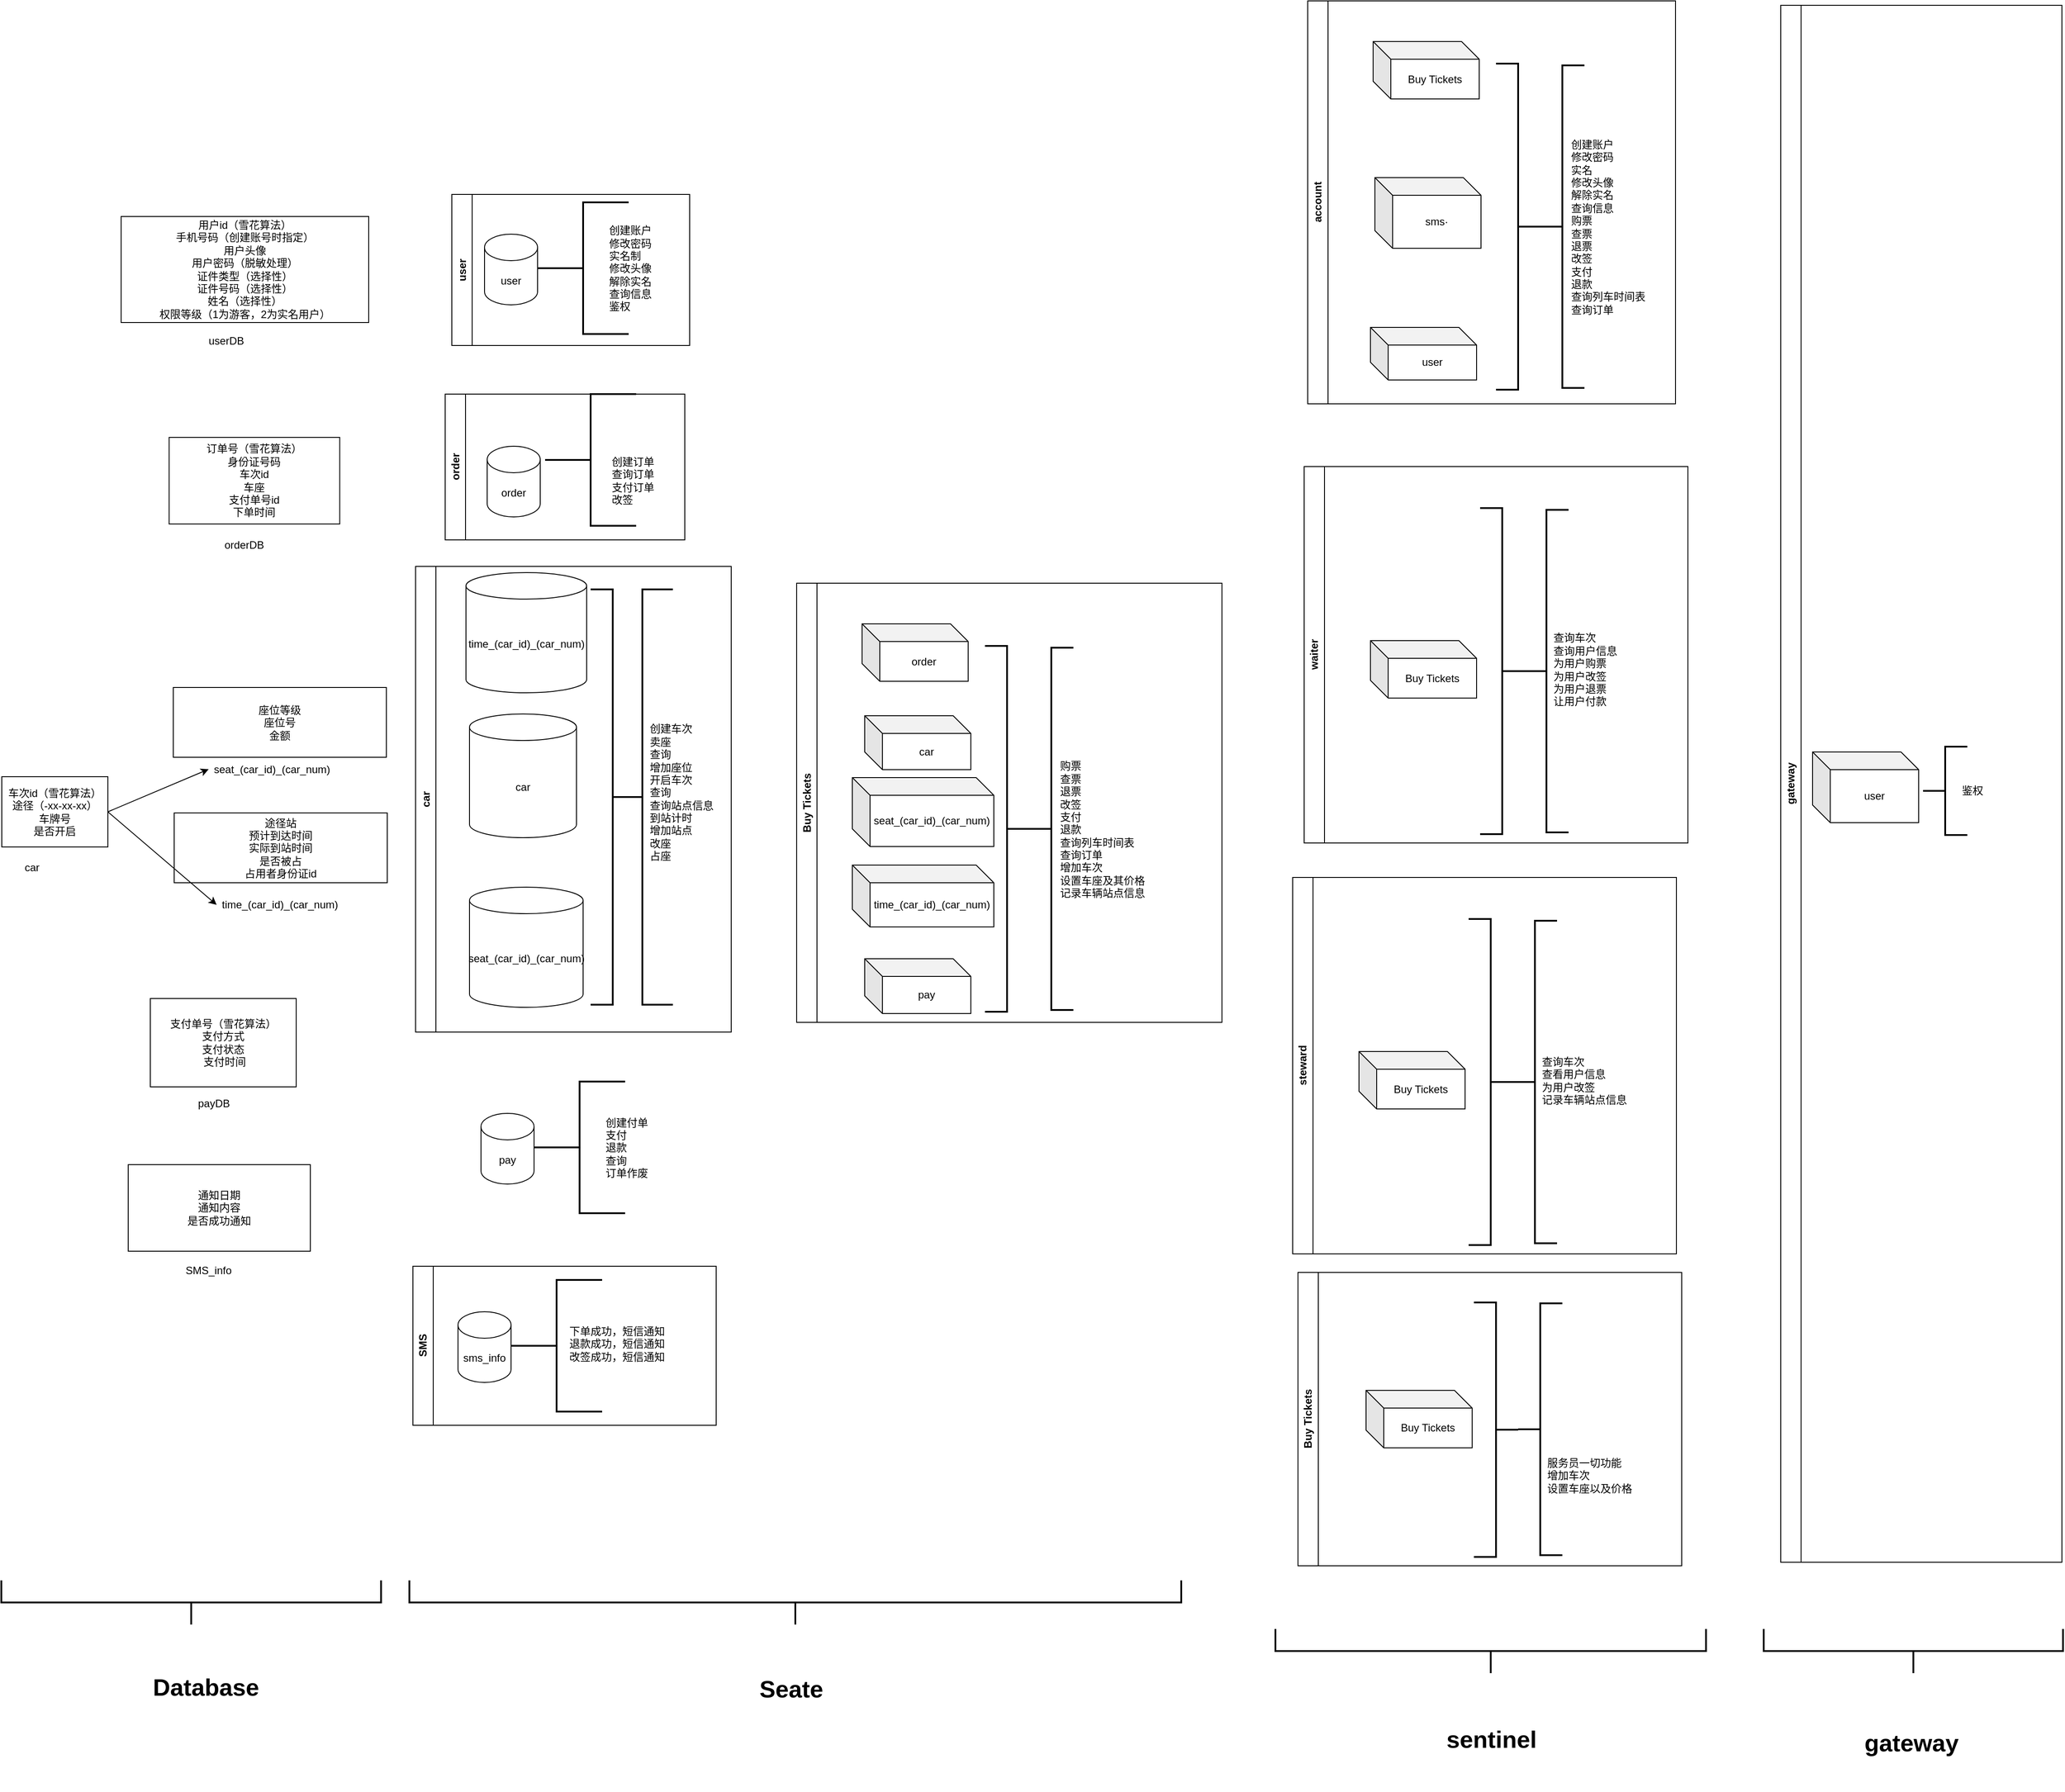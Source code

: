 <mxfile version="22.0.3" type="device">
  <diagram name="第 1 页" id="jt6VVJo7nu8GzwiU6wVw">
    <mxGraphModel dx="1036" dy="654" grid="0" gridSize="10" guides="1" tooltips="1" connect="1" arrows="1" fold="1" page="1" pageScale="1" pageWidth="2500" pageHeight="2200" math="0" shadow="0">
      <root>
        <mxCell id="0" />
        <mxCell id="1" parent="0" />
        <mxCell id="OvFxD7z9jxdbEy_i_qH0-2" value="用户id（雪花算法）&lt;br&gt;手机号码（创建账号时指定）&lt;br&gt;用户头像&lt;br&gt;用户密码（脱敏处理）&lt;br&gt;证件类型（选择性）&lt;br&gt;证件号码（选择性）&lt;br&gt;姓名（选择性）&lt;br&gt;权限等级（1为游客，2为实名用户）" style="rounded=0;whiteSpace=wrap;html=1;" parent="1" vertex="1">
          <mxGeometry x="152" y="298" width="280" height="120" as="geometry" />
        </mxCell>
        <mxCell id="OvFxD7z9jxdbEy_i_qH0-3" value="userDB" style="text;strokeColor=none;fillColor=none;align=left;verticalAlign=middle;spacingLeft=4;spacingRight=4;overflow=hidden;points=[[0,0.5],[1,0.5]];portConstraint=eastwest;rotatable=0;whiteSpace=wrap;html=1;" parent="1" vertex="1">
          <mxGeometry x="245" y="424" width="80" height="30" as="geometry" />
        </mxCell>
        <mxCell id="OvFxD7z9jxdbEy_i_qH0-4" value="orderDB" style="text;strokeColor=none;fillColor=none;align=left;verticalAlign=middle;spacingLeft=4;spacingRight=4;overflow=hidden;points=[[0,0.5],[1,0.5]];portConstraint=eastwest;rotatable=0;whiteSpace=wrap;html=1;" parent="1" vertex="1">
          <mxGeometry x="262.75" y="655" width="80" height="30" as="geometry" />
        </mxCell>
        <mxCell id="OvFxD7z9jxdbEy_i_qH0-5" value="订单号（雪花算法）&lt;br&gt;身份证号码&lt;br&gt;车次id&lt;br&gt;车座&lt;br&gt;支付单号id&lt;br&gt;下单时间" style="rounded=0;whiteSpace=wrap;html=1;" parent="1" vertex="1">
          <mxGeometry x="206.25" y="548" width="193" height="98" as="geometry" />
        </mxCell>
        <mxCell id="OvFxD7z9jxdbEy_i_qH0-8" value="payDB&lt;br&gt;" style="text;strokeColor=none;fillColor=none;align=left;verticalAlign=middle;spacingLeft=4;spacingRight=4;overflow=hidden;points=[[0,0.5],[1,0.5]];portConstraint=eastwest;rotatable=0;whiteSpace=wrap;html=1;" parent="1" vertex="1">
          <mxGeometry x="233" y="1287" width="80" height="30" as="geometry" />
        </mxCell>
        <mxCell id="OvFxD7z9jxdbEy_i_qH0-9" value="支付单号（雪花算法）&lt;br&gt;支付方式&lt;br&gt;支付状态&lt;br&gt;&amp;nbsp;支付时间" style="rounded=0;whiteSpace=wrap;html=1;" parent="1" vertex="1">
          <mxGeometry x="185" y="1183" width="165" height="100" as="geometry" />
        </mxCell>
        <mxCell id="OvFxD7z9jxdbEy_i_qH0-16" value="车次id（雪花算法）&lt;br&gt;途径（-xx-xx-xx）&lt;br&gt;车牌号&lt;br&gt;是否开启" style="rounded=0;whiteSpace=wrap;html=1;" parent="1" vertex="1">
          <mxGeometry x="17" y="932" width="120" height="79.5" as="geometry" />
        </mxCell>
        <mxCell id="-K4Pnvhbvs1OvobaiyWg-2" value="座位等级&lt;br&gt;座位号&lt;br&gt;金额" style="rounded=0;whiteSpace=wrap;html=1;" parent="1" vertex="1">
          <mxGeometry x="211" y="831" width="241" height="79" as="geometry" />
        </mxCell>
        <mxCell id="-K4Pnvhbvs1OvobaiyWg-4" value="seat_(car_id)_(car_num)" style="text;strokeColor=none;fillColor=none;align=left;verticalAlign=middle;spacingLeft=4;spacingRight=4;overflow=hidden;points=[[0,0.5],[1,0.5]];portConstraint=eastwest;rotatable=0;whiteSpace=wrap;html=1;" parent="1" vertex="1">
          <mxGeometry x="251" y="908.5" width="141" height="30" as="geometry" />
        </mxCell>
        <mxCell id="-K4Pnvhbvs1OvobaiyWg-5" value="car" style="text;strokeColor=none;fillColor=none;align=left;verticalAlign=middle;spacingLeft=4;spacingRight=4;overflow=hidden;points=[[0,0.5],[1,0.5]];portConstraint=eastwest;rotatable=0;whiteSpace=wrap;html=1;" parent="1" vertex="1">
          <mxGeometry x="37" y="1020" width="80" height="30" as="geometry" />
        </mxCell>
        <mxCell id="-K4Pnvhbvs1OvobaiyWg-6" value="" style="endArrow=classic;html=1;rounded=0;entryX=0;entryY=0.5;entryDx=0;entryDy=0;exitX=1;exitY=0.5;exitDx=0;exitDy=0;" parent="1" source="OvFxD7z9jxdbEy_i_qH0-16" target="-K4Pnvhbvs1OvobaiyWg-4" edge="1">
          <mxGeometry width="50" height="50" relative="1" as="geometry">
            <mxPoint x="287" y="843" as="sourcePoint" />
            <mxPoint x="337" y="793" as="targetPoint" />
          </mxGeometry>
        </mxCell>
        <mxCell id="-K4Pnvhbvs1OvobaiyWg-11" value="user" style="shape=cylinder3;whiteSpace=wrap;html=1;boundedLbl=1;backgroundOutline=1;size=15;" parent="1" vertex="1">
          <mxGeometry x="563" y="318" width="60" height="80" as="geometry" />
        </mxCell>
        <mxCell id="-K4Pnvhbvs1OvobaiyWg-16" value="" style="strokeWidth=2;html=1;shape=mxgraph.flowchart.annotation_2;align=left;labelPosition=right;pointerEvents=1;" parent="1" vertex="1">
          <mxGeometry x="623" y="282" width="103" height="149" as="geometry" />
        </mxCell>
        <mxCell id="-K4Pnvhbvs1OvobaiyWg-17" value="&lt;div style=&quot;text-align: left;&quot;&gt;&lt;span style=&quot;background-color: initial;&quot;&gt;创建账户&lt;/span&gt;&lt;/div&gt;&lt;div style=&quot;text-align: left;&quot;&gt;&lt;span style=&quot;background-color: initial;&quot;&gt;修改密码&lt;/span&gt;&lt;/div&gt;&lt;div style=&quot;text-align: left;&quot;&gt;&lt;span style=&quot;background-color: initial;&quot;&gt;实名制&lt;/span&gt;&lt;/div&gt;&lt;div style=&quot;text-align: left;&quot;&gt;修改头像&lt;/div&gt;&lt;div style=&quot;text-align: left;&quot;&gt;解除实名&lt;/div&gt;&lt;div style=&quot;text-align: left;&quot;&gt;查询信息&lt;/div&gt;&lt;div style=&quot;text-align: left;&quot;&gt;鉴权&lt;/div&gt;" style="text;html=1;strokeColor=none;fillColor=none;align=center;verticalAlign=middle;whiteSpace=wrap;rounded=0;" parent="1" vertex="1">
          <mxGeometry x="675" y="284" width="106" height="146" as="geometry" />
        </mxCell>
        <mxCell id="-K4Pnvhbvs1OvobaiyWg-19" value="order" style="shape=cylinder3;whiteSpace=wrap;html=1;boundedLbl=1;backgroundOutline=1;size=15;" parent="1" vertex="1">
          <mxGeometry x="566" y="558" width="60" height="80" as="geometry" />
        </mxCell>
        <mxCell id="-K4Pnvhbvs1OvobaiyWg-21" value="&lt;div style=&quot;text-align: left;&quot;&gt;创建订单&lt;/div&gt;&lt;div style=&quot;text-align: left;&quot;&gt;查询订单&lt;/div&gt;&lt;div style=&quot;text-align: left;&quot;&gt;支付订单&lt;/div&gt;&lt;div style=&quot;text-align: left;&quot;&gt;改签&lt;/div&gt;" style="text;html=1;strokeColor=none;fillColor=none;align=center;verticalAlign=middle;whiteSpace=wrap;rounded=0;" parent="1" vertex="1">
          <mxGeometry x="678" y="524" width="106" height="146" as="geometry" />
        </mxCell>
        <mxCell id="-K4Pnvhbvs1OvobaiyWg-24" value="" style="strokeWidth=2;html=1;shape=mxgraph.flowchart.annotation_2;align=left;labelPosition=right;pointerEvents=1;" parent="1" vertex="1">
          <mxGeometry x="707" y="720" width="69" height="470" as="geometry" />
        </mxCell>
        <mxCell id="-K4Pnvhbvs1OvobaiyWg-32" value="&lt;div style=&quot;text-align: left;&quot;&gt;&lt;br&gt;&lt;/div&gt;" style="text;html=1;strokeColor=none;fillColor=none;align=center;verticalAlign=middle;whiteSpace=wrap;rounded=0;" parent="1" vertex="1">
          <mxGeometry x="711" y="1062.75" width="106" height="146" as="geometry" />
        </mxCell>
        <mxCell id="-K4Pnvhbvs1OvobaiyWg-36" value="pay" style="shape=cylinder3;whiteSpace=wrap;html=1;boundedLbl=1;backgroundOutline=1;size=15;" parent="1" vertex="1">
          <mxGeometry x="559" y="1313" width="60" height="80" as="geometry" />
        </mxCell>
        <mxCell id="-K4Pnvhbvs1OvobaiyWg-37" value="" style="strokeWidth=2;html=1;shape=mxgraph.flowchart.annotation_2;align=left;labelPosition=right;pointerEvents=1;" parent="1" vertex="1">
          <mxGeometry x="619" y="1277" width="103" height="149" as="geometry" />
        </mxCell>
        <mxCell id="-K4Pnvhbvs1OvobaiyWg-38" value="&lt;div style=&quot;text-align: left;&quot;&gt;创建付单&lt;/div&gt;&lt;div style=&quot;text-align: left;&quot;&gt;支付&lt;/div&gt;&lt;div style=&quot;text-align: left;&quot;&gt;退款&lt;/div&gt;&lt;div style=&quot;text-align: left;&quot;&gt;查询&lt;/div&gt;&lt;div style=&quot;text-align: left;&quot;&gt;订单作废&lt;/div&gt;" style="text;html=1;strokeColor=none;fillColor=none;align=center;verticalAlign=middle;whiteSpace=wrap;rounded=0;" parent="1" vertex="1">
          <mxGeometry x="671" y="1279" width="106" height="146" as="geometry" />
        </mxCell>
        <mxCell id="-K4Pnvhbvs1OvobaiyWg-42" value="user" style="swimlane;horizontal=0;whiteSpace=wrap;html=1;" parent="1" vertex="1">
          <mxGeometry x="526" y="273" width="269" height="171" as="geometry" />
        </mxCell>
        <mxCell id="-K4Pnvhbvs1OvobaiyWg-43" value="order" style="swimlane;horizontal=0;whiteSpace=wrap;html=1;" parent="-K4Pnvhbvs1OvobaiyWg-42" vertex="1">
          <mxGeometry x="-7.5" y="226" width="271" height="165" as="geometry" />
        </mxCell>
        <mxCell id="-K4Pnvhbvs1OvobaiyWg-20" value="" style="strokeWidth=2;html=1;shape=mxgraph.flowchart.annotation_2;align=left;labelPosition=right;pointerEvents=1;" parent="-K4Pnvhbvs1OvobaiyWg-43" vertex="1">
          <mxGeometry x="113" width="103" height="149" as="geometry" />
        </mxCell>
        <mxCell id="-K4Pnvhbvs1OvobaiyWg-46" value="car" style="swimlane;horizontal=0;whiteSpace=wrap;html=1;" parent="1" vertex="1">
          <mxGeometry x="485" y="694" width="357" height="527" as="geometry" />
        </mxCell>
        <mxCell id="-K4Pnvhbvs1OvobaiyWg-23" value="car" style="shape=cylinder3;whiteSpace=wrap;html=1;boundedLbl=1;backgroundOutline=1;size=15;" parent="-K4Pnvhbvs1OvobaiyWg-46" vertex="1">
          <mxGeometry x="61" y="167" width="121" height="140" as="geometry" />
        </mxCell>
        <mxCell id="KYG8FHqesxUZUU_Dzbcc-4" value="seat_(car_id)_(car_num)" style="shape=cylinder3;whiteSpace=wrap;html=1;boundedLbl=1;backgroundOutline=1;size=15;" parent="-K4Pnvhbvs1OvobaiyWg-46" vertex="1">
          <mxGeometry x="61" y="363" width="128.5" height="136" as="geometry" />
        </mxCell>
        <mxCell id="-K4Pnvhbvs1OvobaiyWg-30" value="time_(car_id)_(car_num)" style="shape=cylinder3;whiteSpace=wrap;html=1;boundedLbl=1;backgroundOutline=1;size=15;" parent="-K4Pnvhbvs1OvobaiyWg-46" vertex="1">
          <mxGeometry x="57" y="7" width="136.5" height="136" as="geometry" />
        </mxCell>
        <mxCell id="-K4Pnvhbvs1OvobaiyWg-25" value="&lt;div style=&quot;text-align: left;&quot;&gt;创建车次&lt;/div&gt;&lt;div style=&quot;text-align: left;&quot;&gt;卖座&lt;/div&gt;&lt;div style=&quot;border-color: var(--border-color); text-align: left;&quot;&gt;查询&lt;/div&gt;&lt;div style=&quot;border-color: var(--border-color); text-align: left;&quot;&gt;增加座位&lt;/div&gt;&lt;div style=&quot;text-align: left;&quot;&gt;开启车次&lt;/div&gt;&lt;div style=&quot;text-align: left;&quot;&gt;查询&lt;/div&gt;&lt;div style=&quot;text-align: left;&quot;&gt;&lt;div style=&quot;border-color: var(--border-color);&quot;&gt;查询站点信息&lt;/div&gt;&lt;div style=&quot;border-color: var(--border-color);&quot;&gt;到站计时&lt;/div&gt;&lt;div style=&quot;border-color: var(--border-color);&quot;&gt;增加站点&lt;/div&gt;&lt;div style=&quot;border-color: var(--border-color);&quot;&gt;&lt;div style=&quot;border-color: var(--border-color);&quot;&gt;改座&lt;/div&gt;&lt;div style=&quot;border-color: var(--border-color);&quot;&gt;占座&lt;/div&gt;&lt;/div&gt;&lt;/div&gt;" style="text;html=1;strokeColor=none;fillColor=none;align=center;verticalAlign=middle;whiteSpace=wrap;rounded=0;" parent="-K4Pnvhbvs1OvobaiyWg-46" vertex="1">
          <mxGeometry x="248" y="183" width="106" height="146" as="geometry" />
        </mxCell>
        <mxCell id="XzX1OupyAh7tMJAUcPq4-1" value="" style="strokeWidth=2;html=1;shape=mxgraph.flowchart.annotation_2;align=left;labelPosition=right;pointerEvents=1;rotation=-180;" vertex="1" parent="-K4Pnvhbvs1OvobaiyWg-46">
          <mxGeometry x="198" y="26" width="50" height="470" as="geometry" />
        </mxCell>
        <mxCell id="-K4Pnvhbvs1OvobaiyWg-50" value="Buy Tickets" style="swimlane;horizontal=0;whiteSpace=wrap;html=1;startSize=23;" parent="1" vertex="1">
          <mxGeometry x="916" y="713" width="481" height="497" as="geometry">
            <mxRectangle x="930" y="19" width="32" height="96" as="alternateBounds" />
          </mxGeometry>
        </mxCell>
        <mxCell id="-K4Pnvhbvs1OvobaiyWg-51" value="order" style="shape=cube;whiteSpace=wrap;html=1;boundedLbl=1;backgroundOutline=1;darkOpacity=0.05;darkOpacity2=0.1;" parent="-K4Pnvhbvs1OvobaiyWg-50" vertex="1">
          <mxGeometry x="74" y="46" width="120" height="65" as="geometry" />
        </mxCell>
        <mxCell id="-K4Pnvhbvs1OvobaiyWg-53" value="car" style="shape=cube;whiteSpace=wrap;html=1;boundedLbl=1;backgroundOutline=1;darkOpacity=0.05;darkOpacity2=0.1;" parent="-K4Pnvhbvs1OvobaiyWg-50" vertex="1">
          <mxGeometry x="77" y="150" width="120" height="61" as="geometry" />
        </mxCell>
        <mxCell id="-K4Pnvhbvs1OvobaiyWg-54" value="pay" style="shape=cube;whiteSpace=wrap;html=1;boundedLbl=1;backgroundOutline=1;darkOpacity=0.05;darkOpacity2=0.1;" parent="-K4Pnvhbvs1OvobaiyWg-50" vertex="1">
          <mxGeometry x="77" y="425" width="120" height="62" as="geometry" />
        </mxCell>
        <mxCell id="-K4Pnvhbvs1OvobaiyWg-55" value="" style="strokeWidth=2;html=1;shape=mxgraph.flowchart.annotation_2;align=left;labelPosition=right;pointerEvents=1;rotation=-180;" parent="-K4Pnvhbvs1OvobaiyWg-50" vertex="1">
          <mxGeometry x="213" y="71" width="50" height="414" as="geometry" />
        </mxCell>
        <mxCell id="-K4Pnvhbvs1OvobaiyWg-56" value="" style="strokeWidth=2;html=1;shape=mxgraph.flowchart.annotation_2;align=left;labelPosition=right;pointerEvents=1;" parent="-K4Pnvhbvs1OvobaiyWg-50" vertex="1">
          <mxGeometry x="263" y="73" width="50" height="410" as="geometry" />
        </mxCell>
        <mxCell id="-K4Pnvhbvs1OvobaiyWg-59" value="购票&lt;br&gt;&lt;div style=&quot;&quot;&gt;&lt;span style=&quot;background-color: initial;&quot;&gt;查票&lt;/span&gt;&lt;/div&gt;&lt;div style=&quot;&quot;&gt;&lt;span style=&quot;background-color: initial;&quot;&gt;退票&lt;/span&gt;&lt;/div&gt;&lt;div style=&quot;&quot;&gt;&lt;span style=&quot;background-color: initial;&quot;&gt;改签&lt;/span&gt;&lt;/div&gt;&lt;div style=&quot;&quot;&gt;&lt;span style=&quot;background-color: initial;&quot;&gt;支付&lt;/span&gt;&lt;/div&gt;&lt;div style=&quot;&quot;&gt;&lt;span style=&quot;background-color: initial;&quot;&gt;退款&lt;/span&gt;&lt;/div&gt;&lt;div style=&quot;&quot;&gt;&lt;span style=&quot;background-color: initial;&quot;&gt;查询列车时间表&lt;/span&gt;&lt;/div&gt;&lt;div style=&quot;&quot;&gt;&lt;span style=&quot;background-color: initial;&quot;&gt;查询订单&lt;/span&gt;&lt;/div&gt;&lt;div style=&quot;&quot;&gt;&lt;span style=&quot;background-color: initial;&quot;&gt;增加车次&lt;/span&gt;&lt;/div&gt;&lt;div style=&quot;&quot;&gt;&lt;span style=&quot;background-color: initial;&quot;&gt;设置车座及其价格&lt;/span&gt;&lt;/div&gt;&lt;div style=&quot;&quot;&gt;&lt;span style=&quot;background-color: initial;&quot;&gt;记录车辆站点信息&lt;/span&gt;&lt;/div&gt;" style="text;html=1;strokeColor=none;fillColor=none;align=left;verticalAlign=middle;whiteSpace=wrap;rounded=0;" parent="-K4Pnvhbvs1OvobaiyWg-50" vertex="1">
          <mxGeometry x="296" y="77.5" width="185" height="402.5" as="geometry" />
        </mxCell>
        <mxCell id="-K4Pnvhbvs1OvobaiyWg-114" value="time_(car_id)_(car_num)" style="shape=cube;whiteSpace=wrap;html=1;boundedLbl=1;backgroundOutline=1;darkOpacity=0.05;darkOpacity2=0.1;" parent="-K4Pnvhbvs1OvobaiyWg-50" vertex="1">
          <mxGeometry x="63" y="319" width="160" height="70" as="geometry" />
        </mxCell>
        <mxCell id="KYG8FHqesxUZUU_Dzbcc-9" value="seat_(car_id)_(car_num)" style="shape=cube;whiteSpace=wrap;html=1;boundedLbl=1;backgroundOutline=1;darkOpacity=0.05;darkOpacity2=0.1;" parent="-K4Pnvhbvs1OvobaiyWg-50" vertex="1">
          <mxGeometry x="63" y="220" width="160" height="78" as="geometry" />
        </mxCell>
        <mxCell id="-K4Pnvhbvs1OvobaiyWg-60" value="通知日期&lt;br&gt;通知内容&lt;br&gt;是否成功通知" style="rounded=0;whiteSpace=wrap;html=1;" parent="1" vertex="1">
          <mxGeometry x="160" y="1371" width="206" height="98" as="geometry" />
        </mxCell>
        <mxCell id="-K4Pnvhbvs1OvobaiyWg-61" value="SMS_info" style="text;strokeColor=none;fillColor=none;align=left;verticalAlign=middle;spacingLeft=4;spacingRight=4;overflow=hidden;points=[[0,0.5],[1,0.5]];portConstraint=eastwest;rotatable=0;whiteSpace=wrap;html=1;" parent="1" vertex="1">
          <mxGeometry x="219" y="1476" width="80" height="30" as="geometry" />
        </mxCell>
        <mxCell id="-K4Pnvhbvs1OvobaiyWg-63" value="SMS" style="swimlane;horizontal=0;whiteSpace=wrap;html=1;" parent="1" vertex="1">
          <mxGeometry x="482" y="1486" width="343" height="180" as="geometry" />
        </mxCell>
        <mxCell id="-K4Pnvhbvs1OvobaiyWg-64" value="sms_info" style="shape=cylinder3;whiteSpace=wrap;html=1;boundedLbl=1;backgroundOutline=1;size=15;" parent="-K4Pnvhbvs1OvobaiyWg-63" vertex="1">
          <mxGeometry x="51" y="51.5" width="60" height="80" as="geometry" />
        </mxCell>
        <mxCell id="-K4Pnvhbvs1OvobaiyWg-65" value="" style="strokeWidth=2;html=1;shape=mxgraph.flowchart.annotation_2;align=left;labelPosition=right;pointerEvents=1;" parent="-K4Pnvhbvs1OvobaiyWg-63" vertex="1">
          <mxGeometry x="111" y="15.5" width="103" height="149" as="geometry" />
        </mxCell>
        <mxCell id="-K4Pnvhbvs1OvobaiyWg-66" value="下单成功，短信通知&lt;br&gt;退款成功，短信通知&lt;br&gt;改签成功，短信通知" style="text;strokeColor=none;fillColor=none;align=left;verticalAlign=middle;spacingLeft=4;spacingRight=4;overflow=hidden;points=[[0,0.5],[1,0.5]];portConstraint=eastwest;rotatable=0;whiteSpace=wrap;html=1;" parent="-K4Pnvhbvs1OvobaiyWg-63" vertex="1">
          <mxGeometry x="171" y="19" width="162" height="138" as="geometry" />
        </mxCell>
        <mxCell id="-K4Pnvhbvs1OvobaiyWg-68" value="account" style="swimlane;horizontal=0;whiteSpace=wrap;html=1;" parent="1" vertex="1">
          <mxGeometry x="1494" y="54" width="416" height="456" as="geometry" />
        </mxCell>
        <mxCell id="-K4Pnvhbvs1OvobaiyWg-69" value="Buy Tickets" style="shape=cube;whiteSpace=wrap;html=1;boundedLbl=1;backgroundOutline=1;darkOpacity=0.05;darkOpacity2=0.1;" parent="-K4Pnvhbvs1OvobaiyWg-68" vertex="1">
          <mxGeometry x="74" y="46" width="120" height="65" as="geometry" />
        </mxCell>
        <mxCell id="-K4Pnvhbvs1OvobaiyWg-73" value="" style="strokeWidth=2;html=1;shape=mxgraph.flowchart.annotation_2;align=left;labelPosition=right;pointerEvents=1;rotation=-180;" parent="-K4Pnvhbvs1OvobaiyWg-68" vertex="1">
          <mxGeometry x="213" y="71" width="50" height="369" as="geometry" />
        </mxCell>
        <mxCell id="-K4Pnvhbvs1OvobaiyWg-74" value="" style="strokeWidth=2;html=1;shape=mxgraph.flowchart.annotation_2;align=left;labelPosition=right;pointerEvents=1;" parent="-K4Pnvhbvs1OvobaiyWg-68" vertex="1">
          <mxGeometry x="263" y="73" width="50" height="365" as="geometry" />
        </mxCell>
        <mxCell id="-K4Pnvhbvs1OvobaiyWg-75" value="创建账户&lt;br&gt;修改密码&lt;br&gt;实名&lt;br&gt;修改头像&lt;br&gt;解除实名&lt;br&gt;查询信息&lt;br&gt;购票&lt;br&gt;&lt;div style=&quot;&quot;&gt;&lt;span style=&quot;background-color: initial;&quot;&gt;查票&lt;/span&gt;&lt;/div&gt;&lt;div style=&quot;&quot;&gt;&lt;span style=&quot;background-color: initial;&quot;&gt;退票&lt;/span&gt;&lt;/div&gt;&lt;div style=&quot;&quot;&gt;&lt;span style=&quot;background-color: initial;&quot;&gt;改签&lt;/span&gt;&lt;/div&gt;&lt;div style=&quot;&quot;&gt;&lt;span style=&quot;background-color: initial;&quot;&gt;支付&lt;/span&gt;&lt;/div&gt;&lt;div style=&quot;&quot;&gt;&lt;span style=&quot;background-color: initial;&quot;&gt;退款&lt;/span&gt;&lt;/div&gt;&lt;div style=&quot;&quot;&gt;&lt;span style=&quot;background-color: initial;&quot;&gt;查询列车时间表&lt;/span&gt;&lt;/div&gt;&lt;div style=&quot;&quot;&gt;&lt;span style=&quot;background-color: initial;&quot;&gt;查询订单&lt;/span&gt;&lt;/div&gt;" style="text;html=1;strokeColor=none;fillColor=none;align=left;verticalAlign=middle;whiteSpace=wrap;rounded=0;" parent="-K4Pnvhbvs1OvobaiyWg-68" vertex="1">
          <mxGeometry x="296" y="77.5" width="185" height="356" as="geometry" />
        </mxCell>
        <mxCell id="-K4Pnvhbvs1OvobaiyWg-76" value="user" style="shape=cube;whiteSpace=wrap;html=1;boundedLbl=1;backgroundOutline=1;darkOpacity=0.05;darkOpacity2=0.1;" parent="-K4Pnvhbvs1OvobaiyWg-68" vertex="1">
          <mxGeometry x="71" y="369.5" width="120" height="59.5" as="geometry" />
        </mxCell>
        <mxCell id="-K4Pnvhbvs1OvobaiyWg-95" value="sms·" style="shape=cube;whiteSpace=wrap;html=1;boundedLbl=1;backgroundOutline=1;darkOpacity=0.05;darkOpacity2=0.1;" parent="-K4Pnvhbvs1OvobaiyWg-68" vertex="1">
          <mxGeometry x="76" y="200" width="120" height="80" as="geometry" />
        </mxCell>
        <mxCell id="-K4Pnvhbvs1OvobaiyWg-96" value="waiter" style="swimlane;horizontal=0;whiteSpace=wrap;html=1;startSize=23;" parent="1" vertex="1">
          <mxGeometry x="1490" y="581" width="434" height="426" as="geometry" />
        </mxCell>
        <mxCell id="-K4Pnvhbvs1OvobaiyWg-105" value="查询车次&lt;br&gt;查询用户信息&lt;br&gt;为用户购票&lt;br&gt;为用户改签&lt;br&gt;为用户退票&lt;br&gt;让用户付款" style="text;html=1;strokeColor=none;fillColor=none;align=left;verticalAlign=middle;whiteSpace=wrap;rounded=0;" parent="-K4Pnvhbvs1OvobaiyWg-96" vertex="1">
          <mxGeometry x="280" y="53" width="94" height="353" as="geometry" />
        </mxCell>
        <mxCell id="-K4Pnvhbvs1OvobaiyWg-98" value="Buy Tickets" style="shape=cube;whiteSpace=wrap;html=1;boundedLbl=1;backgroundOutline=1;darkOpacity=0.05;darkOpacity2=0.1;" parent="-K4Pnvhbvs1OvobaiyWg-96" vertex="1">
          <mxGeometry x="75" y="197" width="120" height="65" as="geometry" />
        </mxCell>
        <mxCell id="-K4Pnvhbvs1OvobaiyWg-99" value="" style="strokeWidth=2;html=1;shape=mxgraph.flowchart.annotation_2;align=left;labelPosition=right;pointerEvents=1;rotation=-180;" parent="1" vertex="1">
          <mxGeometry x="1689" y="628" width="50" height="369" as="geometry" />
        </mxCell>
        <mxCell id="-K4Pnvhbvs1OvobaiyWg-100" value="" style="strokeWidth=2;html=1;shape=mxgraph.flowchart.annotation_2;align=left;labelPosition=right;pointerEvents=1;" parent="1" vertex="1">
          <mxGeometry x="1739" y="630" width="50" height="365" as="geometry" />
        </mxCell>
        <mxCell id="-K4Pnvhbvs1OvobaiyWg-106" value="Buy Tickets" style="swimlane;horizontal=0;whiteSpace=wrap;html=1;startSize=23;" parent="1" vertex="1">
          <mxGeometry x="1483" y="1493" width="434" height="332" as="geometry" />
        </mxCell>
        <mxCell id="-K4Pnvhbvs1OvobaiyWg-107" value="服务员一切功能&lt;br&gt;增加车次&lt;br&gt;设置车座以及价格" style="text;html=1;strokeColor=none;fillColor=none;align=left;verticalAlign=middle;whiteSpace=wrap;rounded=0;" parent="-K4Pnvhbvs1OvobaiyWg-106" vertex="1">
          <mxGeometry x="280" y="53" width="142" height="353" as="geometry" />
        </mxCell>
        <mxCell id="-K4Pnvhbvs1OvobaiyWg-122" value="Buy Tickets" style="shape=cube;whiteSpace=wrap;html=1;boundedLbl=1;backgroundOutline=1;darkOpacity=0.05;darkOpacity2=0.1;" parent="-K4Pnvhbvs1OvobaiyWg-106" vertex="1">
          <mxGeometry x="77" y="133.5" width="120" height="65" as="geometry" />
        </mxCell>
        <mxCell id="-K4Pnvhbvs1OvobaiyWg-109" value="" style="strokeWidth=2;html=1;shape=mxgraph.flowchart.annotation_2;align=left;labelPosition=right;pointerEvents=1;rotation=-180;" parent="1" vertex="1">
          <mxGeometry x="1682" y="1527" width="50" height="288" as="geometry" />
        </mxCell>
        <mxCell id="-K4Pnvhbvs1OvobaiyWg-110" value="" style="strokeWidth=2;html=1;shape=mxgraph.flowchart.annotation_2;align=left;labelPosition=right;pointerEvents=1;" parent="1" vertex="1">
          <mxGeometry x="1732" y="1528" width="50" height="285" as="geometry" />
        </mxCell>
        <mxCell id="-K4Pnvhbvs1OvobaiyWg-117" value="steward" style="swimlane;horizontal=0;whiteSpace=wrap;html=1;startSize=23;" parent="1" vertex="1">
          <mxGeometry x="1477" y="1046" width="434" height="426" as="geometry" />
        </mxCell>
        <mxCell id="-K4Pnvhbvs1OvobaiyWg-118" value="查询车次&lt;br&gt;查看用户信息&lt;br&gt;为用户改签&lt;br&gt;记录车辆站点信息" style="text;html=1;strokeColor=none;fillColor=none;align=left;verticalAlign=middle;whiteSpace=wrap;rounded=0;" parent="-K4Pnvhbvs1OvobaiyWg-117" vertex="1">
          <mxGeometry x="280" y="53" width="106" height="353" as="geometry" />
        </mxCell>
        <mxCell id="-K4Pnvhbvs1OvobaiyWg-119" value="Buy Tickets" style="shape=cube;whiteSpace=wrap;html=1;boundedLbl=1;backgroundOutline=1;darkOpacity=0.05;darkOpacity2=0.1;" parent="-K4Pnvhbvs1OvobaiyWg-117" vertex="1">
          <mxGeometry x="75" y="197" width="120" height="65" as="geometry" />
        </mxCell>
        <mxCell id="-K4Pnvhbvs1OvobaiyWg-120" value="" style="strokeWidth=2;html=1;shape=mxgraph.flowchart.annotation_2;align=left;labelPosition=right;pointerEvents=1;rotation=-180;" parent="1" vertex="1">
          <mxGeometry x="1676" y="1093" width="50" height="369" as="geometry" />
        </mxCell>
        <mxCell id="-K4Pnvhbvs1OvobaiyWg-121" value="" style="strokeWidth=2;html=1;shape=mxgraph.flowchart.annotation_2;align=left;labelPosition=right;pointerEvents=1;" parent="1" vertex="1">
          <mxGeometry x="1726" y="1095" width="50" height="365" as="geometry" />
        </mxCell>
        <mxCell id="-K4Pnvhbvs1OvobaiyWg-123" value="" style="strokeWidth=2;html=1;shape=mxgraph.flowchart.annotation_2;align=left;labelPosition=right;pointerEvents=1;rotation=-90;" parent="1" vertex="1">
          <mxGeometry x="889.5" y="1430" width="50" height="873" as="geometry" />
        </mxCell>
        <mxCell id="-K4Pnvhbvs1OvobaiyWg-124" value="&lt;b&gt;&lt;font style=&quot;font-size: 27px;&quot;&gt;Seate&lt;/font&gt;&lt;/b&gt;" style="text;html=1;strokeColor=none;fillColor=none;align=center;verticalAlign=middle;whiteSpace=wrap;rounded=0;" parent="1" vertex="1">
          <mxGeometry x="797" y="1910.5" width="226" height="108" as="geometry" />
        </mxCell>
        <mxCell id="-K4Pnvhbvs1OvobaiyWg-125" value="gateway" style="swimlane;horizontal=0;whiteSpace=wrap;html=1;" parent="1" vertex="1">
          <mxGeometry x="2029" y="59" width="318" height="1762" as="geometry" />
        </mxCell>
        <mxCell id="-K4Pnvhbvs1OvobaiyWg-92" value="user" style="shape=cube;whiteSpace=wrap;html=1;boundedLbl=1;backgroundOutline=1;darkOpacity=0.05;darkOpacity2=0.1;" parent="-K4Pnvhbvs1OvobaiyWg-125" vertex="1">
          <mxGeometry x="36" y="845" width="120" height="80" as="geometry" />
        </mxCell>
        <mxCell id="-K4Pnvhbvs1OvobaiyWg-93" value="" style="strokeWidth=2;html=1;shape=mxgraph.flowchart.annotation_2;align=left;labelPosition=right;pointerEvents=1;" parent="-K4Pnvhbvs1OvobaiyWg-125" vertex="1">
          <mxGeometry x="161" y="839" width="50" height="100" as="geometry" />
        </mxCell>
        <mxCell id="-K4Pnvhbvs1OvobaiyWg-94" value="鉴权" style="text;html=1;strokeColor=none;fillColor=none;align=center;verticalAlign=middle;whiteSpace=wrap;rounded=0;" parent="-K4Pnvhbvs1OvobaiyWg-125" vertex="1">
          <mxGeometry x="187" y="874" width="60" height="30" as="geometry" />
        </mxCell>
        <mxCell id="-K4Pnvhbvs1OvobaiyWg-127" value="" style="strokeWidth=2;html=1;shape=mxgraph.flowchart.annotation_2;align=left;labelPosition=right;pointerEvents=1;rotation=-90;" parent="1" vertex="1">
          <mxGeometry x="1676" y="1678" width="50" height="487" as="geometry" />
        </mxCell>
        <mxCell id="-K4Pnvhbvs1OvobaiyWg-128" value="&lt;b&gt;&lt;font style=&quot;font-size: 27px;&quot;&gt;sentinel&lt;/font&gt;&lt;/b&gt;" style="text;html=1;strokeColor=none;fillColor=none;align=center;verticalAlign=middle;whiteSpace=wrap;rounded=0;" parent="1" vertex="1">
          <mxGeometry x="1589" y="1972" width="226" height="99" as="geometry" />
        </mxCell>
        <mxCell id="-K4Pnvhbvs1OvobaiyWg-129" value="" style="strokeWidth=2;html=1;shape=mxgraph.flowchart.annotation_2;align=left;labelPosition=right;pointerEvents=1;rotation=-90;" parent="1" vertex="1">
          <mxGeometry x="206.25" y="1651.75" width="50" height="429.5" as="geometry" />
        </mxCell>
        <mxCell id="-K4Pnvhbvs1OvobaiyWg-130" value="&lt;b&gt;&lt;font style=&quot;font-size: 27px;&quot;&gt;Database&lt;/font&gt;&lt;/b&gt;" style="text;html=1;strokeColor=none;fillColor=none;align=center;verticalAlign=middle;whiteSpace=wrap;rounded=0;" parent="1" vertex="1">
          <mxGeometry x="135" y="1909" width="226" height="108" as="geometry" />
        </mxCell>
        <mxCell id="-K4Pnvhbvs1OvobaiyWg-131" value="" style="strokeWidth=2;html=1;shape=mxgraph.flowchart.annotation_2;align=left;labelPosition=right;pointerEvents=1;rotation=-90;" parent="1" vertex="1">
          <mxGeometry x="2154" y="1752.25" width="50" height="338.5" as="geometry" />
        </mxCell>
        <mxCell id="-K4Pnvhbvs1OvobaiyWg-132" value="&lt;b&gt;&lt;font style=&quot;font-size: 27px;&quot;&gt;gateway&lt;/font&gt;&lt;/b&gt;" style="text;html=1;strokeColor=none;fillColor=none;align=center;verticalAlign=middle;whiteSpace=wrap;rounded=0;" parent="1" vertex="1">
          <mxGeometry x="2064" y="1972" width="226" height="108" as="geometry" />
        </mxCell>
        <mxCell id="KYG8FHqesxUZUU_Dzbcc-1" value="途径站&lt;br&gt;预计到达时间&lt;br&gt;实际到站时间&lt;br&gt;是否被占&lt;br style=&quot;border-color: var(--border-color);&quot;&gt;占用者身份证id" style="rounded=0;whiteSpace=wrap;html=1;" parent="1" vertex="1">
          <mxGeometry x="212" y="973" width="241" height="79" as="geometry" />
        </mxCell>
        <mxCell id="KYG8FHqesxUZUU_Dzbcc-2" value="time_(car_id)_(car_num)" style="text;strokeColor=none;fillColor=none;align=left;verticalAlign=middle;spacingLeft=4;spacingRight=4;overflow=hidden;points=[[0,0.5],[1,0.5]];portConstraint=eastwest;rotatable=0;whiteSpace=wrap;html=1;" parent="1" vertex="1">
          <mxGeometry x="260" y="1062" width="141" height="30" as="geometry" />
        </mxCell>
        <mxCell id="KYG8FHqesxUZUU_Dzbcc-3" value="" style="endArrow=classic;html=1;rounded=0;entryX=0;entryY=0.5;entryDx=0;entryDy=0;exitX=1;exitY=0.5;exitDx=0;exitDy=0;" parent="1" source="OvFxD7z9jxdbEy_i_qH0-16" target="KYG8FHqesxUZUU_Dzbcc-2" edge="1">
          <mxGeometry width="50" height="50" relative="1" as="geometry">
            <mxPoint x="149" y="1163" as="sourcePoint" />
            <mxPoint x="199" y="1113" as="targetPoint" />
          </mxGeometry>
        </mxCell>
      </root>
    </mxGraphModel>
  </diagram>
</mxfile>
